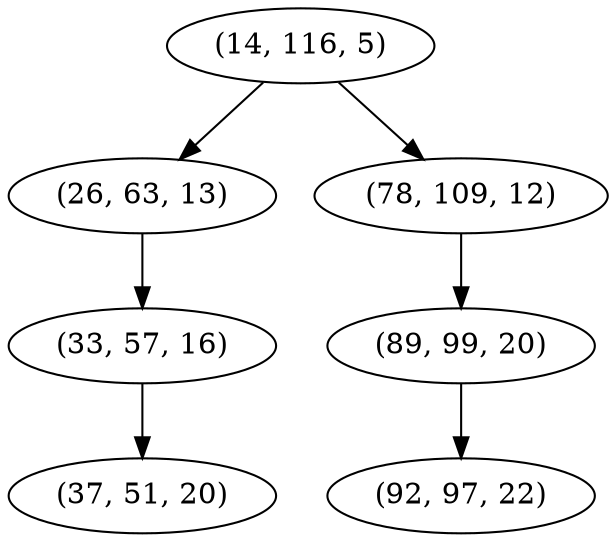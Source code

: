 digraph tree {
    "(14, 116, 5)";
    "(26, 63, 13)";
    "(33, 57, 16)";
    "(37, 51, 20)";
    "(78, 109, 12)";
    "(89, 99, 20)";
    "(92, 97, 22)";
    "(14, 116, 5)" -> "(26, 63, 13)";
    "(14, 116, 5)" -> "(78, 109, 12)";
    "(26, 63, 13)" -> "(33, 57, 16)";
    "(33, 57, 16)" -> "(37, 51, 20)";
    "(78, 109, 12)" -> "(89, 99, 20)";
    "(89, 99, 20)" -> "(92, 97, 22)";
}

